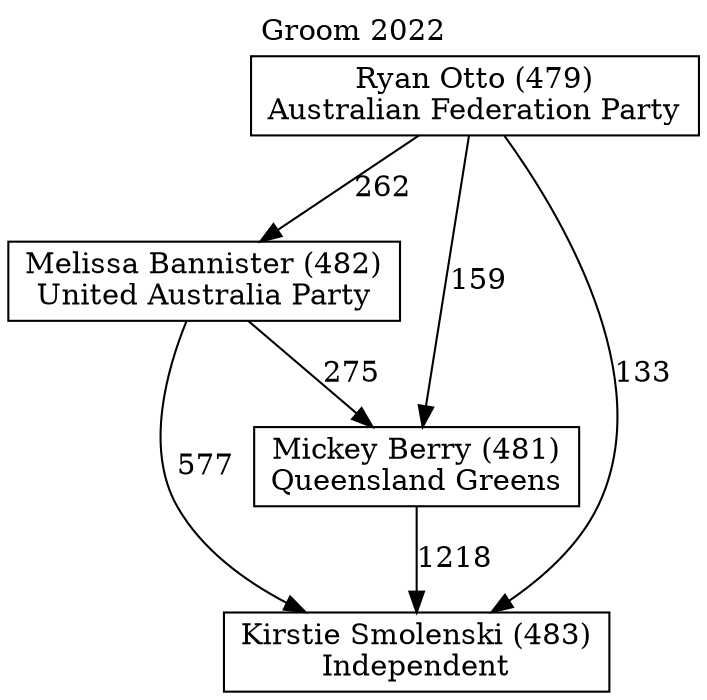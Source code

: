 // House preference flow
digraph "Kirstie Smolenski (483)_Groom_2022" {
	graph [label="Groom 2022" labelloc=t mclimit=10]
	node [shape=box]
	"Melissa Bannister (482)" [label="Melissa Bannister (482)
United Australia Party"]
	"Mickey Berry (481)" [label="Mickey Berry (481)
Queensland Greens"]
	"Kirstie Smolenski (483)" [label="Kirstie Smolenski (483)
Independent"]
	"Ryan Otto (479)" [label="Ryan Otto (479)
Australian Federation Party"]
	"Ryan Otto (479)" -> "Mickey Berry (481)" [label=159]
	"Melissa Bannister (482)" -> "Mickey Berry (481)" [label=275]
	"Ryan Otto (479)" -> "Kirstie Smolenski (483)" [label=133]
	"Ryan Otto (479)" -> "Melissa Bannister (482)" [label=262]
	"Mickey Berry (481)" -> "Kirstie Smolenski (483)" [label=1218]
	"Melissa Bannister (482)" -> "Kirstie Smolenski (483)" [label=577]
}
